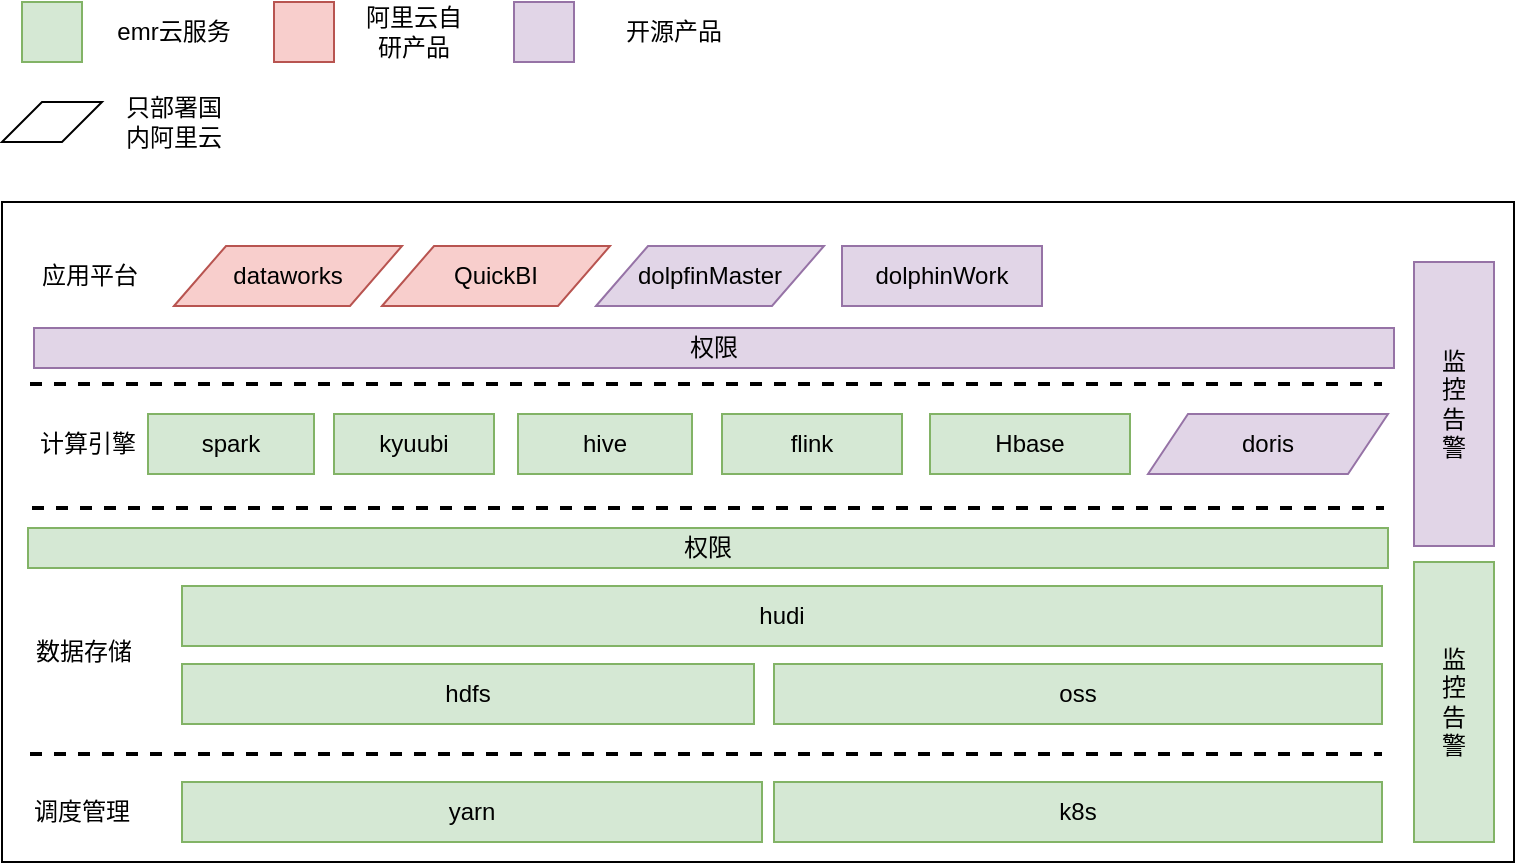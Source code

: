 <mxfile version="20.0.1" type="github">
  <diagram id="Stx5JAX-qdgsyUQvtUhM" name="Page-1">
    <mxGraphModel dx="937" dy="465" grid="1" gridSize="10" guides="1" tooltips="1" connect="1" arrows="1" fold="1" page="1" pageScale="1" pageWidth="827" pageHeight="1169" math="0" shadow="0">
      <root>
        <mxCell id="0" />
        <mxCell id="1" parent="0" />
        <mxCell id="71bsQ3fBOGq2dIkgES-w-4" value="" style="verticalLabelPosition=bottom;verticalAlign=top;html=1;shape=mxgraph.basic.rect;fillColor2=none;strokeWidth=1;size=20;indent=5;" parent="1" vertex="1">
          <mxGeometry x="54" y="220" width="756" height="330" as="geometry" />
        </mxCell>
        <mxCell id="71bsQ3fBOGq2dIkgES-w-7" value="调度管理" style="text;html=1;strokeColor=none;fillColor=none;align=center;verticalAlign=middle;whiteSpace=wrap;rounded=0;" parent="1" vertex="1">
          <mxGeometry x="64" y="510" width="60" height="30" as="geometry" />
        </mxCell>
        <mxCell id="71bsQ3fBOGq2dIkgES-w-9" value="k8s" style="rounded=0;whiteSpace=wrap;html=1;fillColor=#d5e8d4;strokeColor=#82b366;" parent="1" vertex="1">
          <mxGeometry x="440" y="510" width="304" height="30" as="geometry" />
        </mxCell>
        <mxCell id="71bsQ3fBOGq2dIkgES-w-10" value="数据存储" style="text;html=1;strokeColor=none;fillColor=none;align=center;verticalAlign=middle;whiteSpace=wrap;rounded=0;" parent="1" vertex="1">
          <mxGeometry x="65" y="430" width="60" height="30" as="geometry" />
        </mxCell>
        <mxCell id="71bsQ3fBOGq2dIkgES-w-11" value="oss" style="rounded=0;whiteSpace=wrap;html=1;fillColor=#d5e8d4;strokeColor=#82b366;" parent="1" vertex="1">
          <mxGeometry x="440" y="451" width="304" height="30" as="geometry" />
        </mxCell>
        <mxCell id="71bsQ3fBOGq2dIkgES-w-15" value="" style="line;strokeWidth=2;html=1;dashed=1;" parent="1" vertex="1">
          <mxGeometry x="68" y="491" width="676" height="10" as="geometry" />
        </mxCell>
        <mxCell id="71bsQ3fBOGq2dIkgES-w-16" value="hudi" style="rounded=0;whiteSpace=wrap;html=1;fillColor=#d5e8d4;strokeColor=#82b366;" parent="1" vertex="1">
          <mxGeometry x="144" y="412" width="600" height="30" as="geometry" />
        </mxCell>
        <mxCell id="71bsQ3fBOGq2dIkgES-w-17" value="" style="line;strokeWidth=2;html=1;dashed=1;" parent="1" vertex="1">
          <mxGeometry x="69" y="368" width="676" height="10" as="geometry" />
        </mxCell>
        <mxCell id="71bsQ3fBOGq2dIkgES-w-18" value="计算引擎" style="text;html=1;strokeColor=none;fillColor=none;align=center;verticalAlign=middle;whiteSpace=wrap;rounded=0;" parent="1" vertex="1">
          <mxGeometry x="67" y="326" width="60" height="30" as="geometry" />
        </mxCell>
        <mxCell id="71bsQ3fBOGq2dIkgES-w-24" value="spark" style="rounded=0;whiteSpace=wrap;html=1;fillColor=#d5e8d4;strokeColor=#82b366;" parent="1" vertex="1">
          <mxGeometry x="127" y="326" width="83" height="30" as="geometry" />
        </mxCell>
        <mxCell id="71bsQ3fBOGq2dIkgES-w-27" value="hive" style="rounded=0;whiteSpace=wrap;html=1;fillColor=#d5e8d4;strokeColor=#82b366;" parent="1" vertex="1">
          <mxGeometry x="312" y="326" width="87" height="30" as="geometry" />
        </mxCell>
        <mxCell id="71bsQ3fBOGq2dIkgES-w-28" value="flink" style="rounded=0;whiteSpace=wrap;html=1;fillColor=#d5e8d4;strokeColor=#82b366;" parent="1" vertex="1">
          <mxGeometry x="414" y="326" width="90" height="30" as="geometry" />
        </mxCell>
        <mxCell id="71bsQ3fBOGq2dIkgES-w-30" value="Hbase" style="rounded=0;whiteSpace=wrap;html=1;fillColor=#d5e8d4;strokeColor=#82b366;" parent="1" vertex="1">
          <mxGeometry x="518" y="326" width="100" height="30" as="geometry" />
        </mxCell>
        <mxCell id="71bsQ3fBOGq2dIkgES-w-31" value="&lt;span style=&quot;&quot;&gt;doris&lt;/span&gt;" style="shape=parallelogram;perimeter=parallelogramPerimeter;whiteSpace=wrap;html=1;fixedSize=1;fillColor=#e1d5e7;strokeColor=#9673a6;" parent="1" vertex="1">
          <mxGeometry x="627" y="326" width="120" height="30" as="geometry" />
        </mxCell>
        <mxCell id="71bsQ3fBOGq2dIkgES-w-32" value="" style="line;strokeWidth=2;html=1;dashed=1;" parent="1" vertex="1">
          <mxGeometry x="68" y="306" width="676" height="10" as="geometry" />
        </mxCell>
        <mxCell id="71bsQ3fBOGq2dIkgES-w-33" value="" style="rounded=0;whiteSpace=wrap;html=1;fillColor=#d5e8d4;strokeColor=#82b366;" parent="1" vertex="1">
          <mxGeometry x="64" y="120" width="30" height="30" as="geometry" />
        </mxCell>
        <mxCell id="71bsQ3fBOGq2dIkgES-w-34" value="emr云服务" style="text;html=1;strokeColor=none;fillColor=none;align=center;verticalAlign=middle;whiteSpace=wrap;rounded=0;" parent="1" vertex="1">
          <mxGeometry x="110" y="120" width="60" height="30" as="geometry" />
        </mxCell>
        <mxCell id="71bsQ3fBOGq2dIkgES-w-35" value="" style="shape=parallelogram;perimeter=parallelogramPerimeter;whiteSpace=wrap;html=1;fixedSize=1;" parent="1" vertex="1">
          <mxGeometry x="54" y="170" width="50" height="20" as="geometry" />
        </mxCell>
        <mxCell id="71bsQ3fBOGq2dIkgES-w-36" value="只部署国内阿里云" style="text;html=1;strokeColor=none;fillColor=none;align=center;verticalAlign=middle;whiteSpace=wrap;rounded=0;" parent="1" vertex="1">
          <mxGeometry x="110" y="165" width="60" height="30" as="geometry" />
        </mxCell>
        <mxCell id="71bsQ3fBOGq2dIkgES-w-38" value="" style="rounded=0;whiteSpace=wrap;html=1;fillColor=#f8cecc;strokeColor=#b85450;" parent="1" vertex="1">
          <mxGeometry x="190" y="120" width="30" height="30" as="geometry" />
        </mxCell>
        <mxCell id="71bsQ3fBOGq2dIkgES-w-39" value="阿里云自研产品" style="text;html=1;strokeColor=none;fillColor=none;align=center;verticalAlign=middle;whiteSpace=wrap;rounded=0;" parent="1" vertex="1">
          <mxGeometry x="230" y="120" width="60" height="30" as="geometry" />
        </mxCell>
        <mxCell id="71bsQ3fBOGq2dIkgES-w-40" value="应用平台" style="text;html=1;strokeColor=none;fillColor=none;align=center;verticalAlign=middle;whiteSpace=wrap;rounded=0;" parent="1" vertex="1">
          <mxGeometry x="68" y="242" width="60" height="30" as="geometry" />
        </mxCell>
        <mxCell id="71bsQ3fBOGq2dIkgES-w-42" value="dataworks" style="shape=parallelogram;perimeter=parallelogramPerimeter;whiteSpace=wrap;html=1;fixedSize=1;fillColor=#f8cecc;strokeColor=#b85450;size=26;" parent="1" vertex="1">
          <mxGeometry x="140" y="242" width="114" height="30" as="geometry" />
        </mxCell>
        <mxCell id="71bsQ3fBOGq2dIkgES-w-43" value="QuickBI" style="shape=parallelogram;perimeter=parallelogramPerimeter;whiteSpace=wrap;html=1;fixedSize=1;fillColor=#f8cecc;strokeColor=#b85450;size=26;" parent="1" vertex="1">
          <mxGeometry x="244" y="242" width="114" height="30" as="geometry" />
        </mxCell>
        <mxCell id="71bsQ3fBOGq2dIkgES-w-44" value="" style="rounded=0;whiteSpace=wrap;html=1;fillColor=#e1d5e7;strokeColor=#9673a6;" parent="1" vertex="1">
          <mxGeometry x="310" y="120" width="30" height="30" as="geometry" />
        </mxCell>
        <mxCell id="71bsQ3fBOGq2dIkgES-w-45" value="开源产品" style="text;html=1;strokeColor=none;fillColor=none;align=center;verticalAlign=middle;whiteSpace=wrap;rounded=0;" parent="1" vertex="1">
          <mxGeometry x="360" y="120" width="60" height="30" as="geometry" />
        </mxCell>
        <mxCell id="71bsQ3fBOGq2dIkgES-w-47" value="dolpfinMaster" style="shape=parallelogram;perimeter=parallelogramPerimeter;whiteSpace=wrap;html=1;fixedSize=1;fillColor=#e1d5e7;strokeColor=#9673a6;size=26;" parent="1" vertex="1">
          <mxGeometry x="351" y="242" width="114" height="30" as="geometry" />
        </mxCell>
        <mxCell id="71bsQ3fBOGq2dIkgES-w-50" value="dolphinWork" style="rounded=0;whiteSpace=wrap;html=1;fillColor=#e1d5e7;strokeColor=#9673a6;" parent="1" vertex="1">
          <mxGeometry x="474" y="242" width="100" height="30" as="geometry" />
        </mxCell>
        <mxCell id="dX7mE__AFyakDy_ju7Y1-2" value="监&lt;br&gt;控&lt;br&gt;告&lt;br&gt;警" style="rounded=0;whiteSpace=wrap;html=1;fillColor=#d5e8d4;strokeColor=#82b366;" parent="1" vertex="1">
          <mxGeometry x="760" y="400" width="40" height="140" as="geometry" />
        </mxCell>
        <mxCell id="dX7mE__AFyakDy_ju7Y1-3" value="监&lt;br&gt;控&lt;br&gt;告&lt;br&gt;警" style="rounded=0;whiteSpace=wrap;html=1;fillColor=#e1d5e7;strokeColor=#9673a6;" parent="1" vertex="1">
          <mxGeometry x="760" y="250" width="40" height="142" as="geometry" />
        </mxCell>
        <mxCell id="dX7mE__AFyakDy_ju7Y1-4" value="权限" style="rounded=0;whiteSpace=wrap;html=1;fillColor=#e1d5e7;strokeColor=#9673a6;" parent="1" vertex="1">
          <mxGeometry x="70" y="283" width="680" height="20" as="geometry" />
        </mxCell>
        <mxCell id="dX7mE__AFyakDy_ju7Y1-5" value="权限" style="rounded=0;whiteSpace=wrap;html=1;fillColor=#d5e8d4;strokeColor=#82b366;" parent="1" vertex="1">
          <mxGeometry x="67" y="383" width="680" height="20" as="geometry" />
        </mxCell>
        <mxCell id="dX7mE__AFyakDy_ju7Y1-6" value="kyuubi" style="rounded=0;whiteSpace=wrap;html=1;fillColor=#d5e8d4;strokeColor=#82b366;" parent="1" vertex="1">
          <mxGeometry x="220" y="326" width="80" height="30" as="geometry" />
        </mxCell>
        <mxCell id="2WgDr4XJ2Vin9T-NBg1W-1" value="hdfs" style="rounded=0;whiteSpace=wrap;html=1;fillColor=#d5e8d4;strokeColor=#82b366;" parent="1" vertex="1">
          <mxGeometry x="144" y="451" width="286" height="30" as="geometry" />
        </mxCell>
        <mxCell id="_qUXB8ljSRvc9fDxW8by-1" value="yarn" style="rounded=0;whiteSpace=wrap;html=1;fillColor=#d5e8d4;strokeColor=#82b366;" vertex="1" parent="1">
          <mxGeometry x="144" y="510" width="290" height="30" as="geometry" />
        </mxCell>
      </root>
    </mxGraphModel>
  </diagram>
</mxfile>
